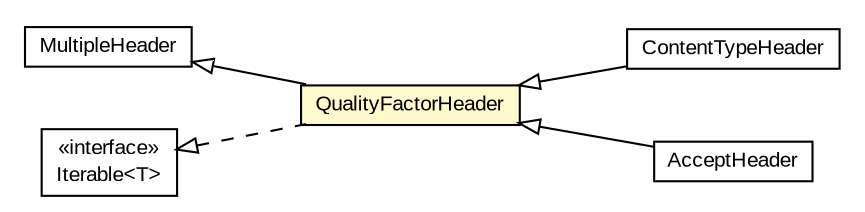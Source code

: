 #!/usr/local/bin/dot
#
# Class diagram 
# Generated by UMLGraph version R5_6-24-gf6e263 (http://www.umlgraph.org/)
#

digraph G {
	edge [fontname="arial",fontsize=10,labelfontname="arial",labelfontsize=10];
	node [fontname="arial",fontsize=10,shape=plaintext];
	nodesep=0.25;
	ranksep=0.5;
	rankdir=LR;
	// org.turbogwt.core.http.QualityFactorHeader
	c3909 [label=<<table title="org.turbogwt.core.http.QualityFactorHeader" border="0" cellborder="1" cellspacing="0" cellpadding="2" port="p" bgcolor="lemonChiffon" href="./QualityFactorHeader.html">
		<tr><td><table border="0" cellspacing="0" cellpadding="1">
<tr><td align="center" balign="center"> QualityFactorHeader </td></tr>
		</table></td></tr>
		</table>>, URL="./QualityFactorHeader.html", fontname="arial", fontcolor="black", fontsize=10.0];
	// org.turbogwt.core.http.MultipleHeader
	c3914 [label=<<table title="org.turbogwt.core.http.MultipleHeader" border="0" cellborder="1" cellspacing="0" cellpadding="2" port="p" href="./MultipleHeader.html">
		<tr><td><table border="0" cellspacing="0" cellpadding="1">
<tr><td align="center" balign="center"> MultipleHeader </td></tr>
		</table></td></tr>
		</table>>, URL="./MultipleHeader.html", fontname="arial", fontcolor="black", fontsize=10.0];
	// org.turbogwt.core.http.ContentTypeHeader
	c3925 [label=<<table title="org.turbogwt.core.http.ContentTypeHeader" border="0" cellborder="1" cellspacing="0" cellpadding="2" port="p" href="./ContentTypeHeader.html">
		<tr><td><table border="0" cellspacing="0" cellpadding="1">
<tr><td align="center" balign="center"> ContentTypeHeader </td></tr>
		</table></td></tr>
		</table>>, URL="./ContentTypeHeader.html", fontname="arial", fontcolor="black", fontsize=10.0];
	// org.turbogwt.core.http.AcceptHeader
	c3928 [label=<<table title="org.turbogwt.core.http.AcceptHeader" border="0" cellborder="1" cellspacing="0" cellpadding="2" port="p" href="./AcceptHeader.html">
		<tr><td><table border="0" cellspacing="0" cellpadding="1">
<tr><td align="center" balign="center"> AcceptHeader </td></tr>
		</table></td></tr>
		</table>>, URL="./AcceptHeader.html", fontname="arial", fontcolor="black", fontsize=10.0];
	//org.turbogwt.core.http.QualityFactorHeader extends org.turbogwt.core.http.MultipleHeader
	c3914:p -> c3909:p [dir=back,arrowtail=empty];
	//org.turbogwt.core.http.QualityFactorHeader implements java.lang.Iterable<T>
	c3968:p -> c3909:p [dir=back,arrowtail=empty,style=dashed];
	//org.turbogwt.core.http.ContentTypeHeader extends org.turbogwt.core.http.QualityFactorHeader
	c3909:p -> c3925:p [dir=back,arrowtail=empty];
	//org.turbogwt.core.http.AcceptHeader extends org.turbogwt.core.http.QualityFactorHeader
	c3909:p -> c3928:p [dir=back,arrowtail=empty];
	// java.lang.Iterable<T>
	c3968 [label=<<table title="java.lang.Iterable" border="0" cellborder="1" cellspacing="0" cellpadding="2" port="p" href="http://download.oracle.com/javase/7/docs/api/java/lang/Iterable.html">
		<tr><td><table border="0" cellspacing="0" cellpadding="1">
<tr><td align="center" balign="center"> &#171;interface&#187; </td></tr>
<tr><td align="center" balign="center"> Iterable&lt;T&gt; </td></tr>
		</table></td></tr>
		</table>>, URL="http://download.oracle.com/javase/7/docs/api/java/lang/Iterable.html", fontname="arial", fontcolor="black", fontsize=10.0];
}

